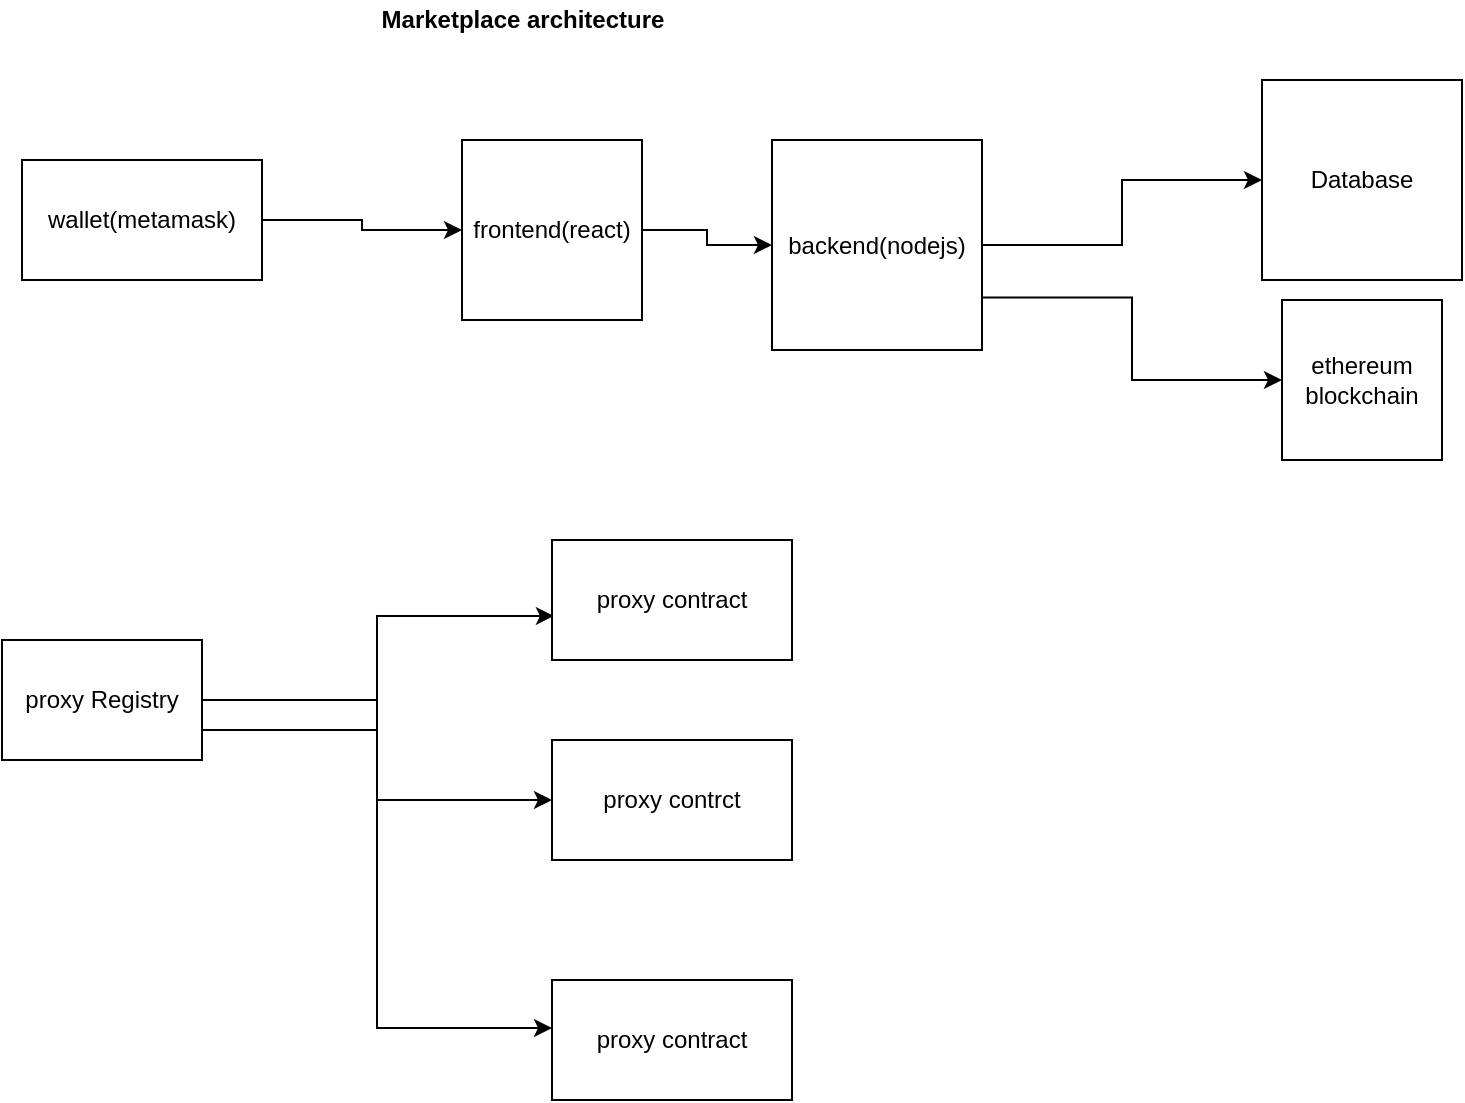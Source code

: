 <mxfile version="15.5.8" type="github">
  <diagram id="eitJ2ZWS4Ku_ewpElS58" name="Page-1">
    <mxGraphModel dx="868" dy="452" grid="1" gridSize="10" guides="1" tooltips="1" connect="1" arrows="1" fold="1" page="1" pageScale="1" pageWidth="850" pageHeight="1100" math="0" shadow="0">
      <root>
        <mxCell id="0" />
        <mxCell id="1" parent="0" />
        <mxCell id="C7L-GMjDZFZ4qLNHwY8_-14" style="edgeStyle=orthogonalEdgeStyle;rounded=0;orthogonalLoop=1;jettySize=auto;html=1;entryX=0.008;entryY=0.633;entryDx=0;entryDy=0;entryPerimeter=0;" edge="1" parent="1" source="C7L-GMjDZFZ4qLNHwY8_-1" target="C7L-GMjDZFZ4qLNHwY8_-2">
          <mxGeometry relative="1" as="geometry" />
        </mxCell>
        <mxCell id="C7L-GMjDZFZ4qLNHwY8_-15" style="edgeStyle=orthogonalEdgeStyle;rounded=0;orthogonalLoop=1;jettySize=auto;html=1;exitX=1;exitY=0.75;exitDx=0;exitDy=0;" edge="1" parent="1" source="C7L-GMjDZFZ4qLNHwY8_-1" target="C7L-GMjDZFZ4qLNHwY8_-3">
          <mxGeometry relative="1" as="geometry" />
        </mxCell>
        <mxCell id="C7L-GMjDZFZ4qLNHwY8_-16" style="edgeStyle=orthogonalEdgeStyle;rounded=0;orthogonalLoop=1;jettySize=auto;html=1;entryX=0;entryY=0.4;entryDx=0;entryDy=0;entryPerimeter=0;" edge="1" parent="1" source="C7L-GMjDZFZ4qLNHwY8_-1" target="C7L-GMjDZFZ4qLNHwY8_-4">
          <mxGeometry relative="1" as="geometry" />
        </mxCell>
        <mxCell id="C7L-GMjDZFZ4qLNHwY8_-1" value="proxy Registry" style="rounded=0;whiteSpace=wrap;html=1;" vertex="1" parent="1">
          <mxGeometry x="40" y="340" width="100" height="60" as="geometry" />
        </mxCell>
        <mxCell id="C7L-GMjDZFZ4qLNHwY8_-2" value="proxy contract" style="rounded=0;whiteSpace=wrap;html=1;" vertex="1" parent="1">
          <mxGeometry x="315" y="290" width="120" height="60" as="geometry" />
        </mxCell>
        <mxCell id="C7L-GMjDZFZ4qLNHwY8_-3" value="proxy contrct" style="rounded=0;whiteSpace=wrap;html=1;" vertex="1" parent="1">
          <mxGeometry x="315" y="390" width="120" height="60" as="geometry" />
        </mxCell>
        <mxCell id="C7L-GMjDZFZ4qLNHwY8_-4" value="proxy contract" style="rounded=0;whiteSpace=wrap;html=1;" vertex="1" parent="1">
          <mxGeometry x="315" y="510" width="120" height="60" as="geometry" />
        </mxCell>
        <mxCell id="C7L-GMjDZFZ4qLNHwY8_-10" value="" style="edgeStyle=orthogonalEdgeStyle;rounded=0;orthogonalLoop=1;jettySize=auto;html=1;" edge="1" parent="1" source="C7L-GMjDZFZ4qLNHwY8_-5" target="C7L-GMjDZFZ4qLNHwY8_-6">
          <mxGeometry relative="1" as="geometry" />
        </mxCell>
        <mxCell id="C7L-GMjDZFZ4qLNHwY8_-5" value="wallet(metamask)" style="rounded=0;whiteSpace=wrap;html=1;" vertex="1" parent="1">
          <mxGeometry x="50" y="100" width="120" height="60" as="geometry" />
        </mxCell>
        <mxCell id="C7L-GMjDZFZ4qLNHwY8_-11" value="" style="edgeStyle=orthogonalEdgeStyle;rounded=0;orthogonalLoop=1;jettySize=auto;html=1;" edge="1" parent="1" source="C7L-GMjDZFZ4qLNHwY8_-6" target="C7L-GMjDZFZ4qLNHwY8_-7">
          <mxGeometry relative="1" as="geometry" />
        </mxCell>
        <mxCell id="C7L-GMjDZFZ4qLNHwY8_-6" value="frontend(react)" style="whiteSpace=wrap;html=1;aspect=fixed;" vertex="1" parent="1">
          <mxGeometry x="270" y="90" width="90" height="90" as="geometry" />
        </mxCell>
        <mxCell id="C7L-GMjDZFZ4qLNHwY8_-12" style="edgeStyle=orthogonalEdgeStyle;rounded=0;orthogonalLoop=1;jettySize=auto;html=1;" edge="1" parent="1" source="C7L-GMjDZFZ4qLNHwY8_-7" target="C7L-GMjDZFZ4qLNHwY8_-8">
          <mxGeometry relative="1" as="geometry" />
        </mxCell>
        <mxCell id="C7L-GMjDZFZ4qLNHwY8_-13" style="edgeStyle=orthogonalEdgeStyle;rounded=0;orthogonalLoop=1;jettySize=auto;html=1;exitX=1;exitY=0.75;exitDx=0;exitDy=0;" edge="1" parent="1" source="C7L-GMjDZFZ4qLNHwY8_-7" target="C7L-GMjDZFZ4qLNHwY8_-9">
          <mxGeometry relative="1" as="geometry" />
        </mxCell>
        <mxCell id="C7L-GMjDZFZ4qLNHwY8_-7" value="backend(nodejs)" style="whiteSpace=wrap;html=1;aspect=fixed;" vertex="1" parent="1">
          <mxGeometry x="425" y="90" width="105" height="105" as="geometry" />
        </mxCell>
        <mxCell id="C7L-GMjDZFZ4qLNHwY8_-8" value="&lt;div&gt;Database&lt;/div&gt;" style="whiteSpace=wrap;html=1;aspect=fixed;" vertex="1" parent="1">
          <mxGeometry x="670" y="60" width="100" height="100" as="geometry" />
        </mxCell>
        <mxCell id="C7L-GMjDZFZ4qLNHwY8_-9" value="&lt;div&gt;ethereum&lt;/div&gt;&lt;div&gt;blockchain&lt;/div&gt;" style="whiteSpace=wrap;html=1;aspect=fixed;" vertex="1" parent="1">
          <mxGeometry x="680" y="170" width="80" height="80" as="geometry" />
        </mxCell>
        <mxCell id="C7L-GMjDZFZ4qLNHwY8_-17" value="&lt;div&gt;&lt;b&gt;Marketplace architecture&lt;/b&gt;&lt;/div&gt;" style="text;html=1;align=center;verticalAlign=middle;resizable=0;points=[];autosize=1;strokeColor=none;fillColor=none;" vertex="1" parent="1">
          <mxGeometry x="220" y="20" width="160" height="20" as="geometry" />
        </mxCell>
      </root>
    </mxGraphModel>
  </diagram>
</mxfile>
